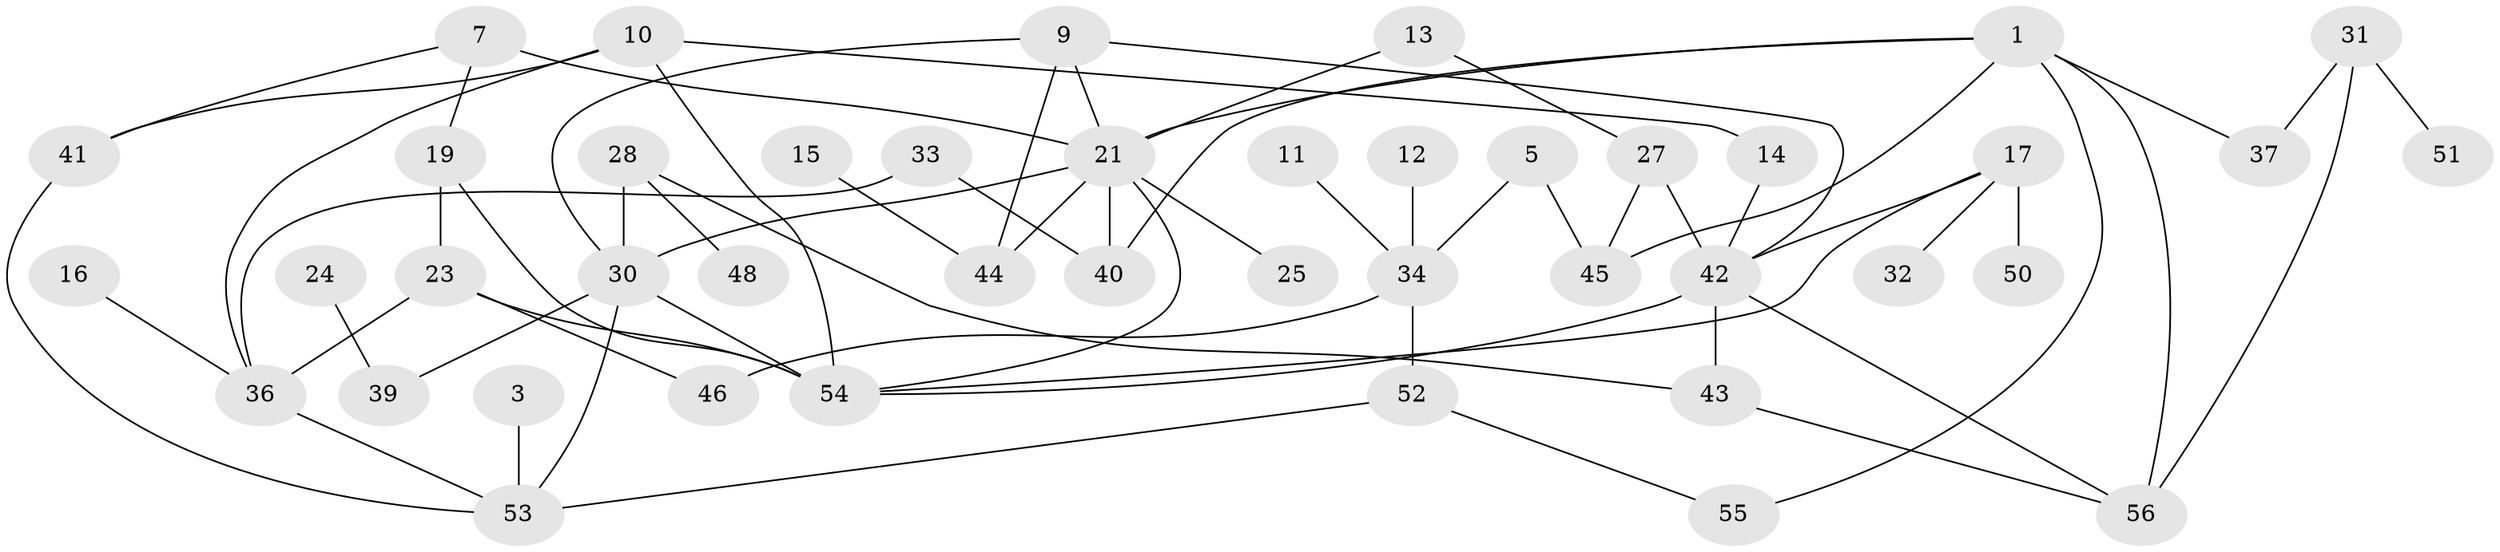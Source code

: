 // original degree distribution, {6: 0.018018018018018018, 2: 0.2702702702702703, 1: 0.24324324324324326, 3: 0.17117117117117117, 0: 0.10810810810810811, 5: 0.06306306306306306, 4: 0.11711711711711711, 7: 0.009009009009009009}
// Generated by graph-tools (version 1.1) at 2025/00/03/09/25 03:00:41]
// undirected, 43 vertices, 65 edges
graph export_dot {
graph [start="1"]
  node [color=gray90,style=filled];
  1;
  3;
  5;
  7;
  9;
  10;
  11;
  12;
  13;
  14;
  15;
  16;
  17;
  19;
  21;
  23;
  24;
  25;
  27;
  28;
  30;
  31;
  32;
  33;
  34;
  36;
  37;
  39;
  40;
  41;
  42;
  43;
  44;
  45;
  46;
  48;
  50;
  51;
  52;
  53;
  54;
  55;
  56;
  1 -- 21 [weight=1.0];
  1 -- 37 [weight=1.0];
  1 -- 40 [weight=1.0];
  1 -- 45 [weight=1.0];
  1 -- 55 [weight=1.0];
  1 -- 56 [weight=1.0];
  3 -- 53 [weight=1.0];
  5 -- 34 [weight=1.0];
  5 -- 45 [weight=1.0];
  7 -- 19 [weight=1.0];
  7 -- 21 [weight=2.0];
  7 -- 41 [weight=1.0];
  9 -- 21 [weight=1.0];
  9 -- 30 [weight=1.0];
  9 -- 42 [weight=1.0];
  9 -- 44 [weight=1.0];
  10 -- 14 [weight=1.0];
  10 -- 36 [weight=1.0];
  10 -- 41 [weight=1.0];
  10 -- 54 [weight=1.0];
  11 -- 34 [weight=1.0];
  12 -- 34 [weight=1.0];
  13 -- 21 [weight=1.0];
  13 -- 27 [weight=1.0];
  14 -- 42 [weight=1.0];
  15 -- 44 [weight=1.0];
  16 -- 36 [weight=1.0];
  17 -- 32 [weight=1.0];
  17 -- 42 [weight=1.0];
  17 -- 50 [weight=1.0];
  17 -- 54 [weight=1.0];
  19 -- 23 [weight=1.0];
  19 -- 54 [weight=1.0];
  21 -- 25 [weight=1.0];
  21 -- 30 [weight=1.0];
  21 -- 40 [weight=1.0];
  21 -- 44 [weight=1.0];
  21 -- 54 [weight=1.0];
  23 -- 36 [weight=2.0];
  23 -- 46 [weight=1.0];
  23 -- 54 [weight=1.0];
  24 -- 39 [weight=1.0];
  27 -- 42 [weight=1.0];
  27 -- 45 [weight=1.0];
  28 -- 30 [weight=1.0];
  28 -- 43 [weight=1.0];
  28 -- 48 [weight=1.0];
  30 -- 39 [weight=1.0];
  30 -- 53 [weight=1.0];
  30 -- 54 [weight=1.0];
  31 -- 37 [weight=1.0];
  31 -- 51 [weight=1.0];
  31 -- 56 [weight=1.0];
  33 -- 36 [weight=1.0];
  33 -- 40 [weight=1.0];
  34 -- 46 [weight=1.0];
  34 -- 52 [weight=2.0];
  36 -- 53 [weight=1.0];
  41 -- 53 [weight=1.0];
  42 -- 43 [weight=2.0];
  42 -- 54 [weight=1.0];
  42 -- 56 [weight=1.0];
  43 -- 56 [weight=1.0];
  52 -- 53 [weight=1.0];
  52 -- 55 [weight=1.0];
}
